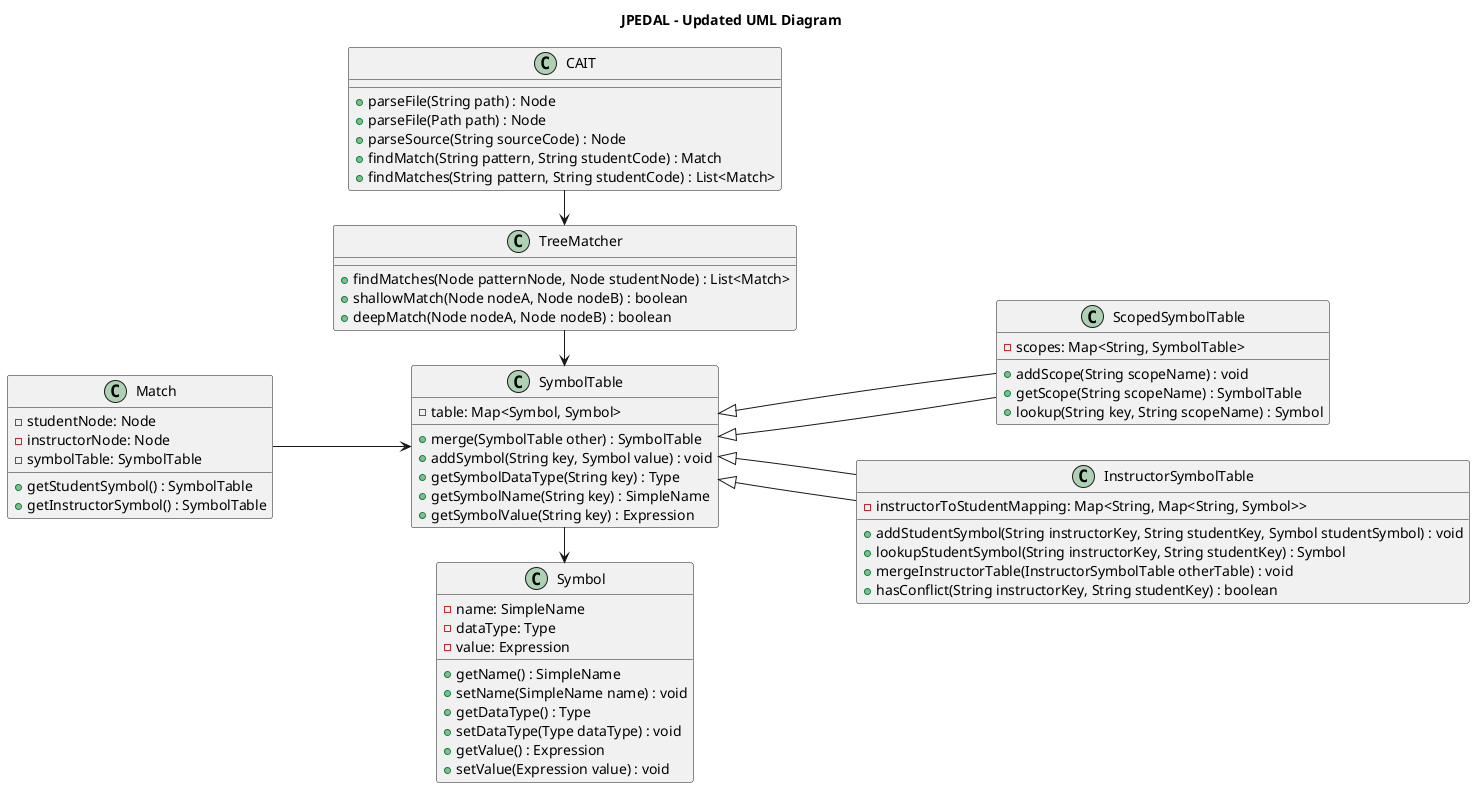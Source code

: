 @startuml

title JPEDAL - Updated UML Diagram
left to right direction

class CAIT {
    +parseFile(String path) : Node
    +parseFile(Path path) : Node
    +parseSource(String sourceCode) : Node
    +findMatch(String pattern, String studentCode) : Match
    +findMatches(String pattern, String studentCode) : List<Match>
}

class TreeMatcher {
    +findMatches(Node patternNode, Node studentNode) : List<Match>
    +shallowMatch(Node nodeA, Node nodeB) : boolean
    +deepMatch(Node nodeA, Node nodeB) : boolean
}

class Symbol {
    -name: SimpleName
    -dataType: Type
    -value: Expression
    +getName() : SimpleName
    +setName(SimpleName name) : void
    +getDataType() : Type
    +setDataType(Type dataType) : void
    +getValue() : Expression
    +setValue(Expression value) : void
}

class SymbolTable {
    -table: Map<Symbol, Symbol>
    +merge(SymbolTable other) : SymbolTable
    +addSymbol(String key, Symbol value) : void
    +getSymbolDataType(String key) : Type
    +getSymbolName(String key) : SimpleName
    +getSymbolValue(String key) : Expression
}

class ScopedSymbolTable extends SymbolTable {
    -scopes: Map<String, SymbolTable>
    +addScope(String scopeName) : void
    +getScope(String scopeName) : SymbolTable
    +lookup(String key, String scopeName) : Symbol
}

class InstructorSymbolTable extends SymbolTable {
    -instructorToStudentMapping: Map<String, Map<String, Symbol>>
    +addStudentSymbol(String instructorKey, String studentKey, Symbol studentSymbol) : void
    +lookupStudentSymbol(String instructorKey, String studentKey) : Symbol
    +mergeInstructorTable(InstructorSymbolTable otherTable) : void
    +hasConflict(String instructorKey, String studentKey) : boolean
}

class Match {
    -studentNode: Node
    -instructorNode: Node
    -symbolTable: SymbolTable
    +getStudentSymbol() : SymbolTable
    +getInstructorSymbol() : SymbolTable
}

CAIT -> TreeMatcher
TreeMatcher -> SymbolTable
SymbolTable <|-- ScopedSymbolTable
SymbolTable <|-- InstructorSymbolTable
SymbolTable -> Symbol
Match --> SymbolTable

@enduml
